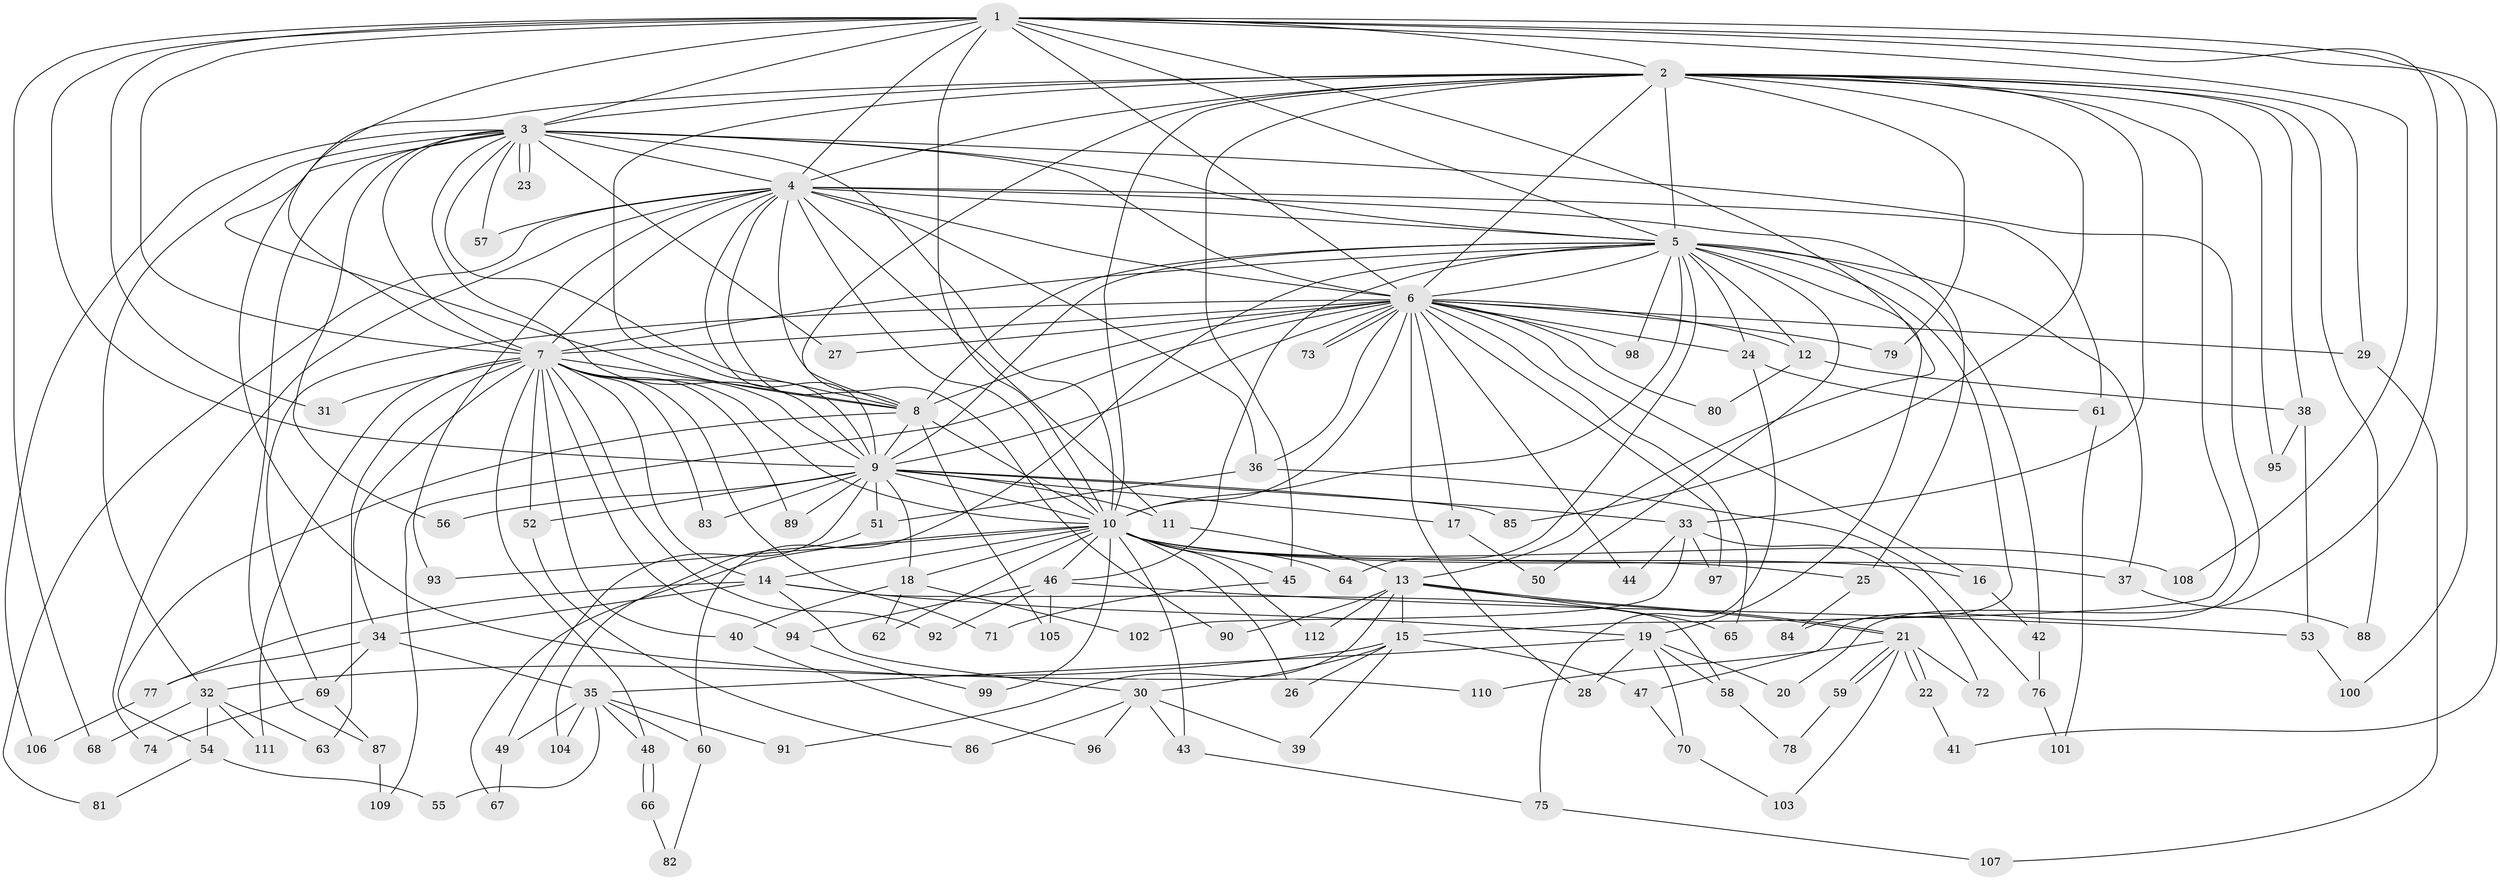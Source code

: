 // Generated by graph-tools (version 1.1) at 2025/35/03/09/25 02:35:01]
// undirected, 112 vertices, 249 edges
graph export_dot {
graph [start="1"]
  node [color=gray90,style=filled];
  1;
  2;
  3;
  4;
  5;
  6;
  7;
  8;
  9;
  10;
  11;
  12;
  13;
  14;
  15;
  16;
  17;
  18;
  19;
  20;
  21;
  22;
  23;
  24;
  25;
  26;
  27;
  28;
  29;
  30;
  31;
  32;
  33;
  34;
  35;
  36;
  37;
  38;
  39;
  40;
  41;
  42;
  43;
  44;
  45;
  46;
  47;
  48;
  49;
  50;
  51;
  52;
  53;
  54;
  55;
  56;
  57;
  58;
  59;
  60;
  61;
  62;
  63;
  64;
  65;
  66;
  67;
  68;
  69;
  70;
  71;
  72;
  73;
  74;
  75;
  76;
  77;
  78;
  79;
  80;
  81;
  82;
  83;
  84;
  85;
  86;
  87;
  88;
  89;
  90;
  91;
  92;
  93;
  94;
  95;
  96;
  97;
  98;
  99;
  100;
  101;
  102;
  103;
  104;
  105;
  106;
  107;
  108;
  109;
  110;
  111;
  112;
  1 -- 2;
  1 -- 3;
  1 -- 4;
  1 -- 5;
  1 -- 6;
  1 -- 7;
  1 -- 8;
  1 -- 9;
  1 -- 10;
  1 -- 13;
  1 -- 20;
  1 -- 31;
  1 -- 41;
  1 -- 68;
  1 -- 100;
  1 -- 108;
  2 -- 3;
  2 -- 4;
  2 -- 5;
  2 -- 6;
  2 -- 7;
  2 -- 8;
  2 -- 9;
  2 -- 10;
  2 -- 15;
  2 -- 29;
  2 -- 33;
  2 -- 38;
  2 -- 45;
  2 -- 79;
  2 -- 85;
  2 -- 88;
  2 -- 95;
  3 -- 4;
  3 -- 5;
  3 -- 6;
  3 -- 7;
  3 -- 8;
  3 -- 9;
  3 -- 10;
  3 -- 23;
  3 -- 23;
  3 -- 27;
  3 -- 32;
  3 -- 47;
  3 -- 56;
  3 -- 57;
  3 -- 87;
  3 -- 106;
  3 -- 110;
  4 -- 5;
  4 -- 6;
  4 -- 7;
  4 -- 8;
  4 -- 9;
  4 -- 10;
  4 -- 11;
  4 -- 25;
  4 -- 36;
  4 -- 57;
  4 -- 61;
  4 -- 74;
  4 -- 81;
  4 -- 90;
  4 -- 93;
  5 -- 6;
  5 -- 7;
  5 -- 8;
  5 -- 9;
  5 -- 10;
  5 -- 12;
  5 -- 19;
  5 -- 24;
  5 -- 37;
  5 -- 42;
  5 -- 46;
  5 -- 50;
  5 -- 60;
  5 -- 64;
  5 -- 84;
  5 -- 98;
  6 -- 7;
  6 -- 8;
  6 -- 9;
  6 -- 10;
  6 -- 12;
  6 -- 16;
  6 -- 17;
  6 -- 24;
  6 -- 27;
  6 -- 28;
  6 -- 29;
  6 -- 36;
  6 -- 44;
  6 -- 65;
  6 -- 69;
  6 -- 73;
  6 -- 73;
  6 -- 79;
  6 -- 80;
  6 -- 97;
  6 -- 98;
  6 -- 109;
  7 -- 8;
  7 -- 9;
  7 -- 10;
  7 -- 14;
  7 -- 31;
  7 -- 34;
  7 -- 40;
  7 -- 48;
  7 -- 52;
  7 -- 63;
  7 -- 71;
  7 -- 83;
  7 -- 89;
  7 -- 92;
  7 -- 94;
  7 -- 111;
  8 -- 9;
  8 -- 10;
  8 -- 54;
  8 -- 105;
  9 -- 10;
  9 -- 11;
  9 -- 17;
  9 -- 18;
  9 -- 33;
  9 -- 49;
  9 -- 51;
  9 -- 52;
  9 -- 56;
  9 -- 83;
  9 -- 85;
  9 -- 89;
  10 -- 14;
  10 -- 16;
  10 -- 18;
  10 -- 25;
  10 -- 26;
  10 -- 37;
  10 -- 43;
  10 -- 45;
  10 -- 46;
  10 -- 62;
  10 -- 64;
  10 -- 67;
  10 -- 93;
  10 -- 99;
  10 -- 108;
  10 -- 112;
  11 -- 13;
  12 -- 38;
  12 -- 80;
  13 -- 15;
  13 -- 21;
  13 -- 21;
  13 -- 65;
  13 -- 90;
  13 -- 91;
  13 -- 112;
  14 -- 19;
  14 -- 30;
  14 -- 34;
  14 -- 58;
  14 -- 77;
  15 -- 26;
  15 -- 30;
  15 -- 32;
  15 -- 39;
  15 -- 47;
  16 -- 42;
  17 -- 50;
  18 -- 40;
  18 -- 62;
  18 -- 102;
  19 -- 20;
  19 -- 28;
  19 -- 35;
  19 -- 58;
  19 -- 70;
  21 -- 22;
  21 -- 22;
  21 -- 59;
  21 -- 59;
  21 -- 72;
  21 -- 103;
  21 -- 110;
  22 -- 41;
  24 -- 61;
  24 -- 75;
  25 -- 84;
  29 -- 107;
  30 -- 39;
  30 -- 43;
  30 -- 86;
  30 -- 96;
  32 -- 54;
  32 -- 63;
  32 -- 68;
  32 -- 111;
  33 -- 44;
  33 -- 72;
  33 -- 97;
  33 -- 102;
  34 -- 35;
  34 -- 69;
  34 -- 77;
  35 -- 48;
  35 -- 49;
  35 -- 55;
  35 -- 60;
  35 -- 91;
  35 -- 104;
  36 -- 51;
  36 -- 76;
  37 -- 88;
  38 -- 53;
  38 -- 95;
  40 -- 96;
  42 -- 76;
  43 -- 75;
  45 -- 71;
  46 -- 53;
  46 -- 92;
  46 -- 94;
  46 -- 105;
  47 -- 70;
  48 -- 66;
  48 -- 66;
  49 -- 67;
  51 -- 104;
  52 -- 86;
  53 -- 100;
  54 -- 55;
  54 -- 81;
  58 -- 78;
  59 -- 78;
  60 -- 82;
  61 -- 101;
  66 -- 82;
  69 -- 74;
  69 -- 87;
  70 -- 103;
  75 -- 107;
  76 -- 101;
  77 -- 106;
  87 -- 109;
  94 -- 99;
}

